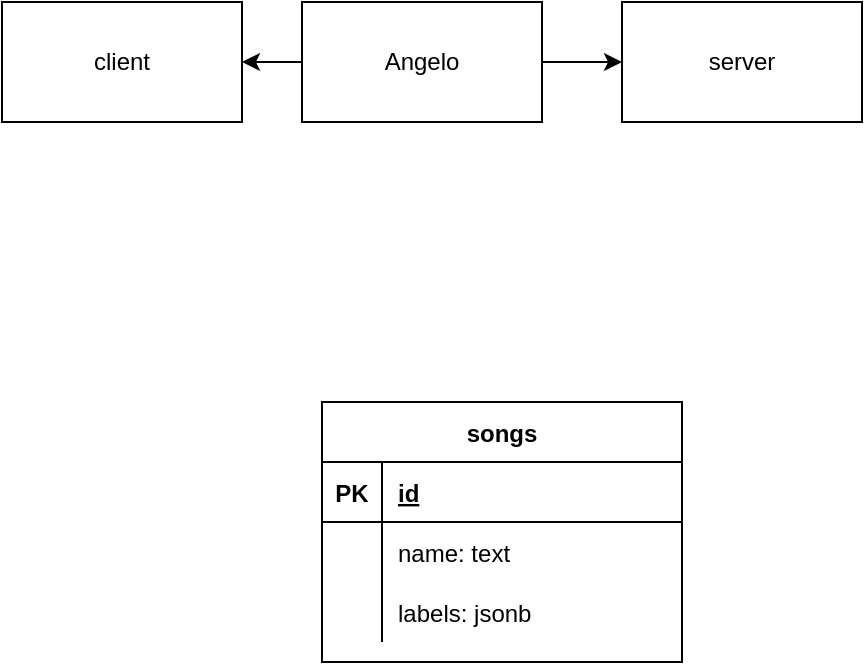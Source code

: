 <mxfile version="14.6.13" type="device"><diagram id="ypeGz-sM3V9fGu1uR6hJ" name="Page-1"><mxGraphModel dx="1106" dy="883" grid="1" gridSize="10" guides="1" tooltips="1" connect="1" arrows="1" fold="1" page="1" pageScale="1" pageWidth="850" pageHeight="1100" math="0" shadow="0"><root><mxCell id="0"/><mxCell id="1" parent="0"/><mxCell id="UJA8LvAyiDVSPDxjlMf6-4" style="edgeStyle=orthogonalEdgeStyle;rounded=0;orthogonalLoop=1;jettySize=auto;html=1;" parent="1" source="UJA8LvAyiDVSPDxjlMf6-1" target="UJA8LvAyiDVSPDxjlMf6-2" edge="1"><mxGeometry relative="1" as="geometry"/></mxCell><mxCell id="UJA8LvAyiDVSPDxjlMf6-5" style="edgeStyle=orthogonalEdgeStyle;rounded=0;orthogonalLoop=1;jettySize=auto;html=1;exitX=1;exitY=0.5;exitDx=0;exitDy=0;" parent="1" source="UJA8LvAyiDVSPDxjlMf6-1" target="UJA8LvAyiDVSPDxjlMf6-3" edge="1"><mxGeometry relative="1" as="geometry"/></mxCell><mxCell id="UJA8LvAyiDVSPDxjlMf6-1" value="Angelo" style="rounded=0;whiteSpace=wrap;html=1;" parent="1" vertex="1"><mxGeometry x="320" y="90" width="120" height="60" as="geometry"/></mxCell><mxCell id="UJA8LvAyiDVSPDxjlMf6-2" value="client" style="rounded=0;whiteSpace=wrap;html=1;" parent="1" vertex="1"><mxGeometry x="170" y="90" width="120" height="60" as="geometry"/></mxCell><mxCell id="UJA8LvAyiDVSPDxjlMf6-3" value="server" style="rounded=0;whiteSpace=wrap;html=1;" parent="1" vertex="1"><mxGeometry x="480" y="90" width="120" height="60" as="geometry"/></mxCell><mxCell id="6nd-ZA8oooBk3DKoncc1-2" value="songs" style="shape=table;startSize=30;container=1;collapsible=1;childLayout=tableLayout;fixedRows=1;rowLines=0;fontStyle=1;align=center;resizeLast=1;" vertex="1" parent="1"><mxGeometry x="330" y="290" width="180" height="130" as="geometry"/></mxCell><mxCell id="6nd-ZA8oooBk3DKoncc1-3" value="" style="shape=partialRectangle;collapsible=0;dropTarget=0;pointerEvents=0;fillColor=none;top=0;left=0;bottom=1;right=0;points=[[0,0.5],[1,0.5]];portConstraint=eastwest;" vertex="1" parent="6nd-ZA8oooBk3DKoncc1-2"><mxGeometry y="30" width="180" height="30" as="geometry"/></mxCell><mxCell id="6nd-ZA8oooBk3DKoncc1-4" value="PK" style="shape=partialRectangle;connectable=0;fillColor=none;top=0;left=0;bottom=0;right=0;fontStyle=1;overflow=hidden;" vertex="1" parent="6nd-ZA8oooBk3DKoncc1-3"><mxGeometry width="30" height="30" as="geometry"/></mxCell><mxCell id="6nd-ZA8oooBk3DKoncc1-5" value="id" style="shape=partialRectangle;connectable=0;fillColor=none;top=0;left=0;bottom=0;right=0;align=left;spacingLeft=6;fontStyle=5;overflow=hidden;" vertex="1" parent="6nd-ZA8oooBk3DKoncc1-3"><mxGeometry x="30" width="150" height="30" as="geometry"/></mxCell><mxCell id="6nd-ZA8oooBk3DKoncc1-6" value="" style="shape=partialRectangle;collapsible=0;dropTarget=0;pointerEvents=0;fillColor=none;top=0;left=0;bottom=0;right=0;points=[[0,0.5],[1,0.5]];portConstraint=eastwest;" vertex="1" parent="6nd-ZA8oooBk3DKoncc1-2"><mxGeometry y="60" width="180" height="30" as="geometry"/></mxCell><mxCell id="6nd-ZA8oooBk3DKoncc1-7" value="" style="shape=partialRectangle;connectable=0;fillColor=none;top=0;left=0;bottom=0;right=0;editable=1;overflow=hidden;" vertex="1" parent="6nd-ZA8oooBk3DKoncc1-6"><mxGeometry width="30" height="30" as="geometry"/></mxCell><mxCell id="6nd-ZA8oooBk3DKoncc1-8" value="name: text" style="shape=partialRectangle;connectable=0;fillColor=none;top=0;left=0;bottom=0;right=0;align=left;spacingLeft=6;overflow=hidden;" vertex="1" parent="6nd-ZA8oooBk3DKoncc1-6"><mxGeometry x="30" width="150" height="30" as="geometry"/></mxCell><mxCell id="6nd-ZA8oooBk3DKoncc1-9" value="" style="shape=partialRectangle;collapsible=0;dropTarget=0;pointerEvents=0;fillColor=none;top=0;left=0;bottom=0;right=0;points=[[0,0.5],[1,0.5]];portConstraint=eastwest;" vertex="1" parent="6nd-ZA8oooBk3DKoncc1-2"><mxGeometry y="90" width="180" height="30" as="geometry"/></mxCell><mxCell id="6nd-ZA8oooBk3DKoncc1-10" value="" style="shape=partialRectangle;connectable=0;fillColor=none;top=0;left=0;bottom=0;right=0;editable=1;overflow=hidden;" vertex="1" parent="6nd-ZA8oooBk3DKoncc1-9"><mxGeometry width="30" height="30" as="geometry"/></mxCell><mxCell id="6nd-ZA8oooBk3DKoncc1-11" value="labels: jsonb" style="shape=partialRectangle;connectable=0;fillColor=none;top=0;left=0;bottom=0;right=0;align=left;spacingLeft=6;overflow=hidden;" vertex="1" parent="6nd-ZA8oooBk3DKoncc1-9"><mxGeometry x="30" width="150" height="30" as="geometry"/></mxCell></root></mxGraphModel></diagram></mxfile>